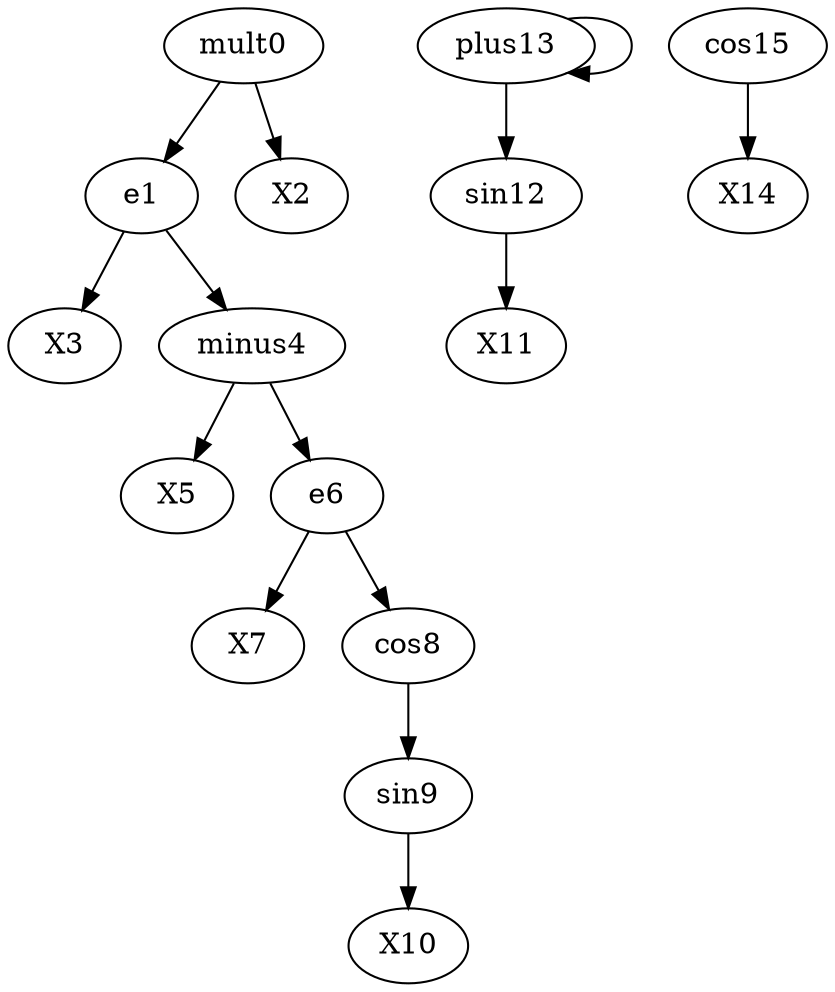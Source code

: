 digraph T {
	mult0 -> e1;
	mult0 -> X2;
	e1 -> X3;
	e1 -> minus4;
	minus4 -> X5;
	minus4 -> e6;
	e6 -> X7;
	e6 -> cos8;
	cos8 -> sin9;
	sin9 -> X10;
	sin12 -> X11;
	plus13 -> sin12;
	plus13 -> plus13;
	cos15 -> X14;
}
